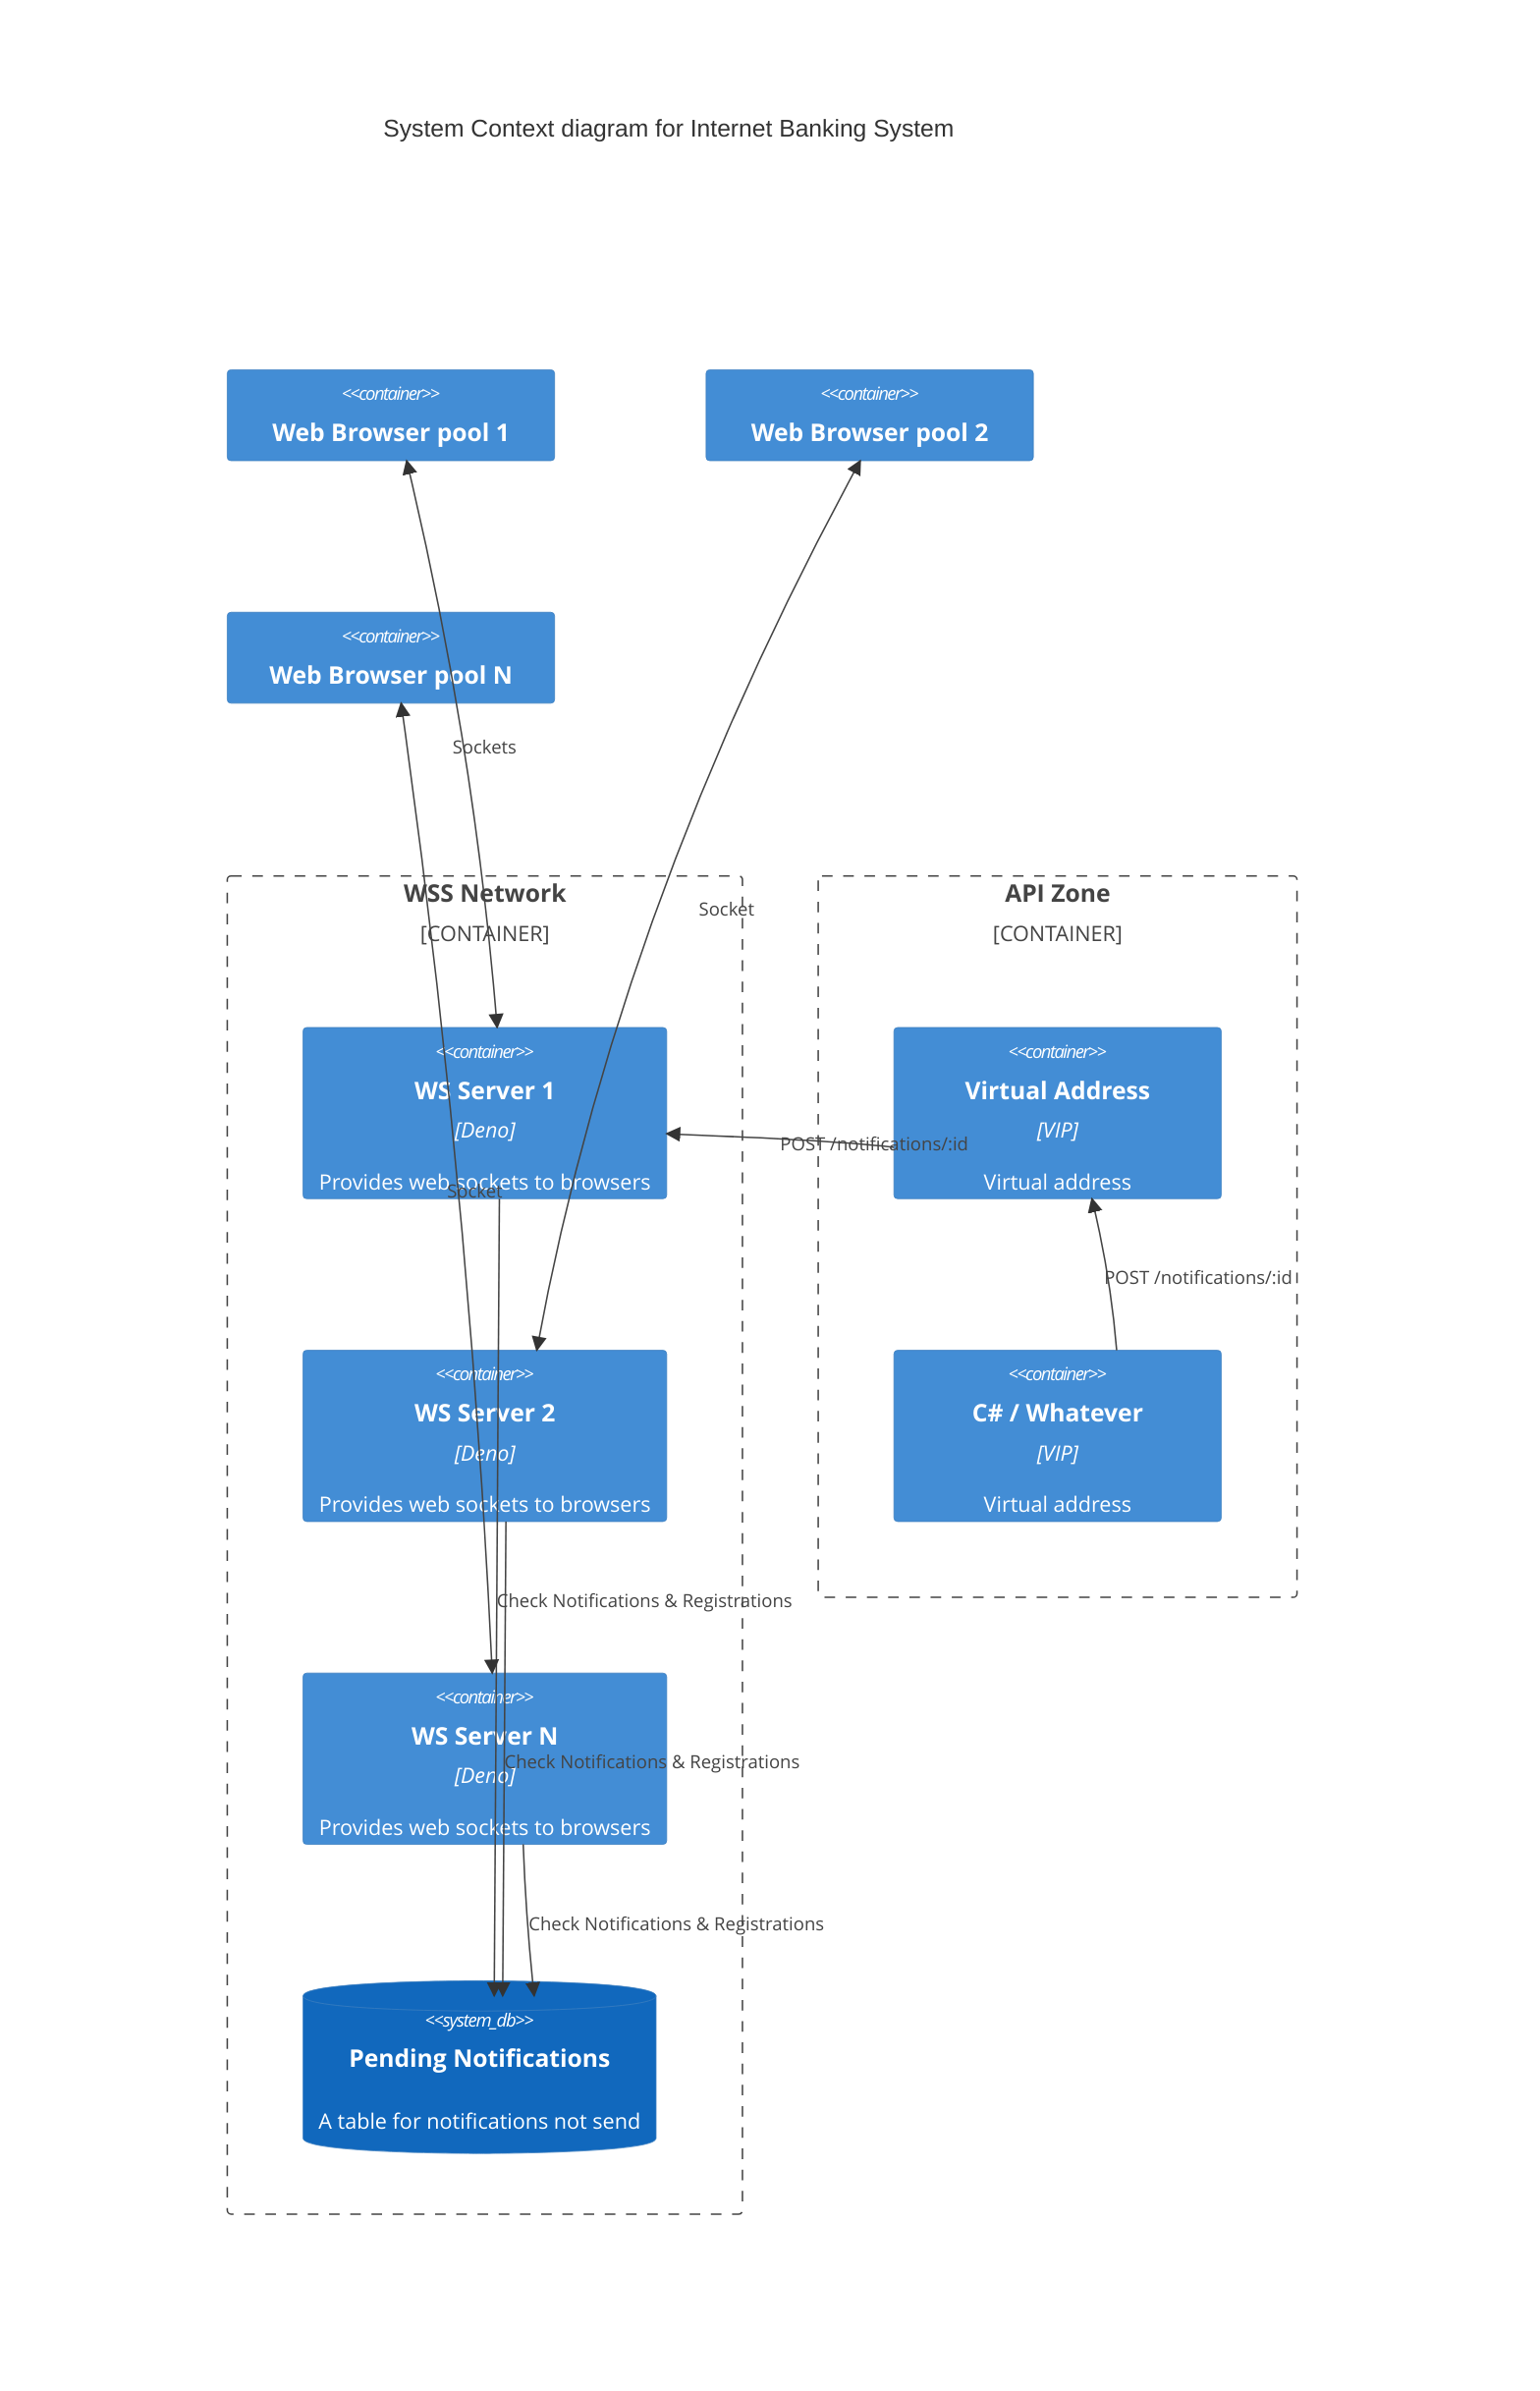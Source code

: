 C4Context
   title System Context diagram for Internet Banking System

   Container(userBrowserPool1, "Web Browser pool 1")
   Container(userBrowserPool2, "Web Browser pool 2")
   Container(userBrowserPoolN, "Web Browser pool N")

   Container_Boundary(wssNetwork, "WSS Network", "Network") {
      Container(wss1, "WS Server 1", "Deno", "Provides web sockets to browsers")
      Container(wss2, "WS Server 2", "Deno", "Provides web sockets to browsers")
      Container(wssN, "WS Server N", "Deno", "Provides web sockets to browsers")

      SystemDb(RelayerDb, "Pending Notifications", "A table for notifications not send")

      Rel(wss1, RelayerDb, "Check Notifications & Registrations")
      Rel(wss2, RelayerDb, "Check Notifications & Registrations")
      Rel(wssN, RelayerDb, "Check Notifications & Registrations")
   }

   BiRel(wss1, userBrowserPool1, "Sockets")
   BiRel(wss2, userBrowserPool2, "Socket")
   BiRel(wssN, userBrowserPoolN, "Socket")


   Container_Boundary(Backend, "API Zone", "Internal") {
      Container(vip, "Virtual Address", "VIP", "Virtual address")
      Container(wAPI1, "C# / Whatever", "VIP", "Virtual address")
   }
   Rel(vip, wss1, "POST /notifications/:id")

   Rel(wAPI1, vip, "POST /notifications/:id")